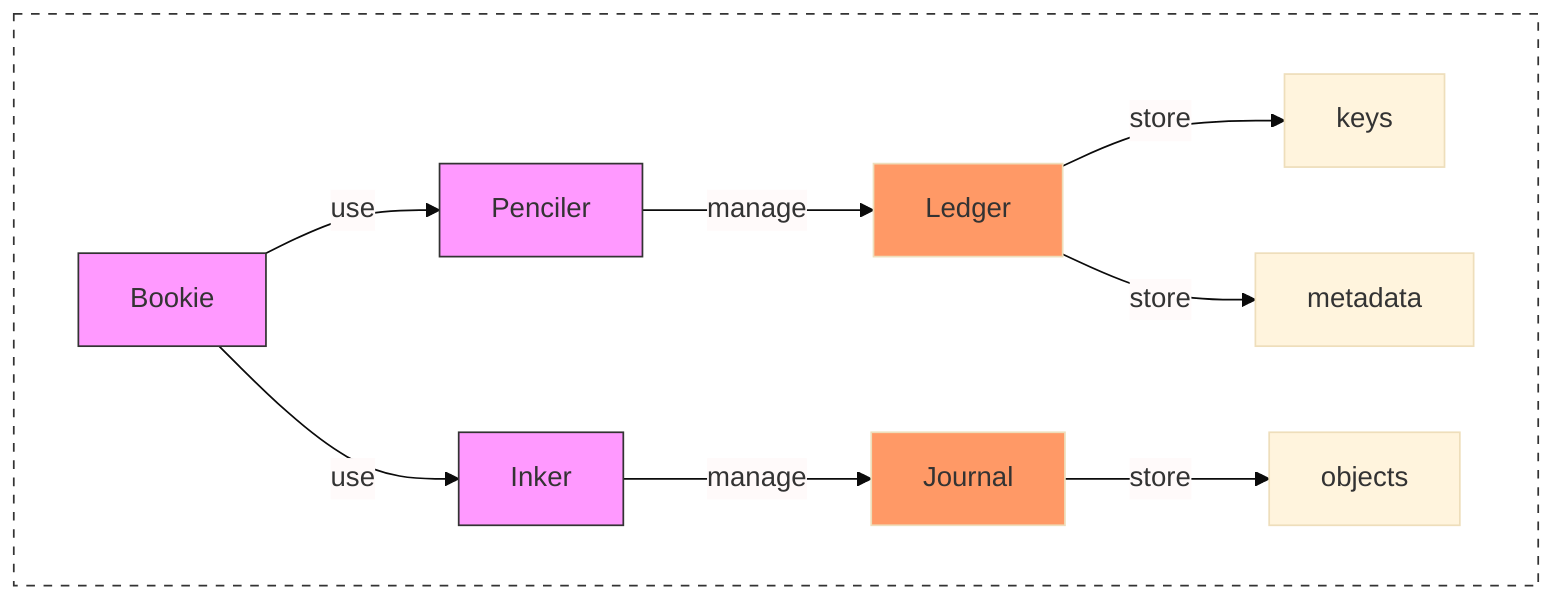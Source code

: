 flowchart TD
    %%{init: {'theme': 'base', 'themeVariables': {'edgeLabelBackground':'#fffafa'}}}%%

    style Main fill
    classDef Box fill:#FFF,stroke:#333,stroke-dasharray:5;
    classDef actor fill:#f9f,stroke:#333
    classDef db fill:#bbf,stroke:#333
    classDef sbk fill:#333
    classDef sbd fill:#f96;
    classDef sec fill:#d3d3d3,stroke:#d3d3d3;
    class Main Box

    bok[Bookie]:::actor
    ink[Inker]:::actor
    pen[Penciler]:::actor
    jor[Journal]:::sbd
    led[Ledger]:::sbd

    subgraph Main[ ]
        bok -->|use| pen
        bok -->|use| ink
        pen -->|manage|led
        ink -->|manage|jor

        led -->|store| keys
        led -->|store| metadata

        jor -->|store| objects
    end